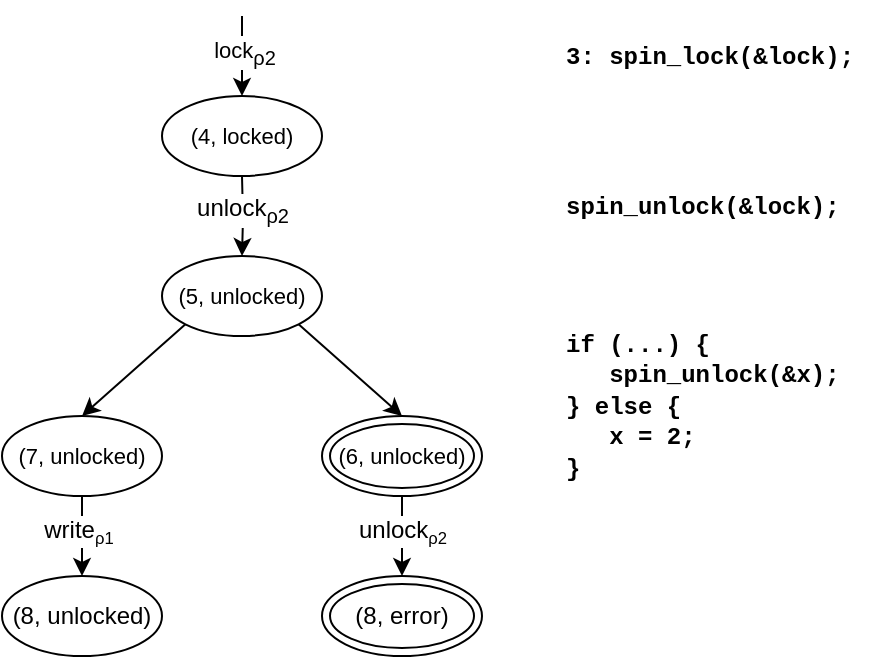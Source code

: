 <mxfile version="13.0.1" type="device"><diagram id="bZE76Elo-nLqv256qLl0" name="Page-1"><mxGraphModel dx="946" dy="642" grid="1" gridSize="10" guides="1" tooltips="1" connect="1" arrows="1" fold="1" page="1" pageScale="1" pageWidth="827" pageHeight="1169" math="0" shadow="0"><root><mxCell id="0"/><mxCell id="1" parent="0"/><mxCell id="WeEwtLU2YXuKKylON2Kn-1" value="" style="group" parent="1" vertex="1" connectable="0"><mxGeometry x="40" y="40" width="240" height="320" as="geometry"/></mxCell><mxCell id="5weSa2UVw71cW_7Agxid-22" value="&lt;font style=&quot;font-size: 11px;&quot;&gt;(5, unlocked)&lt;/font&gt;" style="ellipse;whiteSpace=wrap;html=1;fontSize=11;" parent="WeEwtLU2YXuKKylON2Kn-1" vertex="1"><mxGeometry x="80" y="120" width="80" height="40" as="geometry"/></mxCell><mxCell id="5weSa2UVw71cW_7Agxid-23" value="&lt;font style=&quot;font-size: 11px;&quot;&gt;(7,&amp;nbsp;unlocked)&lt;/font&gt;" style="ellipse;whiteSpace=wrap;html=1;fontSize=11;" parent="WeEwtLU2YXuKKylON2Kn-1" vertex="1"><mxGeometry y="200" width="80" height="40" as="geometry"/></mxCell><mxCell id="5weSa2UVw71cW_7Agxid-38" style="rounded=0;orthogonalLoop=1;jettySize=auto;html=1;exitX=0;exitY=1;exitDx=0;exitDy=0;entryX=0.5;entryY=0;entryDx=0;entryDy=0;fontSize=10;" parent="WeEwtLU2YXuKKylON2Kn-1" source="5weSa2UVw71cW_7Agxid-22" target="5weSa2UVw71cW_7Agxid-23" edge="1"><mxGeometry relative="1" as="geometry"/></mxCell><mxCell id="5weSa2UVw71cW_7Agxid-24" value="&lt;font style=&quot;font-size: 11px;&quot;&gt;&lt;span style=&quot;white-space: normal; font-size: 11px;&quot;&gt;(6, unlocked)&lt;/span&gt;&lt;/font&gt;" style="ellipse;shape=doubleEllipse;whiteSpace=wrap;html=1;fontSize=11;" parent="WeEwtLU2YXuKKylON2Kn-1" vertex="1"><mxGeometry x="160" y="200" width="80" height="40" as="geometry"/></mxCell><mxCell id="5weSa2UVw71cW_7Agxid-39" style="rounded=0;orthogonalLoop=1;jettySize=auto;html=1;exitX=1;exitY=1;exitDx=0;exitDy=0;entryX=0.5;entryY=0;entryDx=0;entryDy=0;fontSize=10;" parent="WeEwtLU2YXuKKylON2Kn-1" source="5weSa2UVw71cW_7Agxid-22" target="5weSa2UVw71cW_7Agxid-24" edge="1"><mxGeometry relative="1" as="geometry"/></mxCell><mxCell id="5weSa2UVw71cW_7Agxid-25" value="&lt;font style=&quot;font-size: 12px&quot;&gt;&lt;span style=&quot;white-space: normal&quot;&gt;(8, error)&lt;/span&gt;&lt;/font&gt;" style="ellipse;shape=doubleEllipse;whiteSpace=wrap;html=1;fontSize=10;" parent="WeEwtLU2YXuKKylON2Kn-1" vertex="1"><mxGeometry x="160" y="280" width="80" height="40" as="geometry"/></mxCell><mxCell id="5weSa2UVw71cW_7Agxid-41" style="rounded=0;orthogonalLoop=1;jettySize=auto;html=1;exitX=0.5;exitY=1;exitDx=0;exitDy=0;fontSize=10;entryX=0.5;entryY=0;entryDx=0;entryDy=0;" parent="WeEwtLU2YXuKKylON2Kn-1" source="5weSa2UVw71cW_7Agxid-23" target="iowEzdVCIUToP_R_yXYE-2" edge="1"><mxGeometry relative="1" as="geometry"><mxPoint x="40" y="280" as="targetPoint"/></mxGeometry></mxCell><mxCell id="5weSa2UVw71cW_7Agxid-45" value="&lt;span style=&quot;font-size: 12px&quot;&gt;write&lt;/span&gt;&lt;sub&gt;ρ1&lt;/sub&gt;" style="text;html=1;align=center;verticalAlign=middle;resizable=0;points=[];labelBackgroundColor=#ffffff;fontSize=10;" parent="5weSa2UVw71cW_7Agxid-41" vertex="1" connectable="0"><mxGeometry x="-0.142" y="-2" relative="1" as="geometry"><mxPoint as="offset"/></mxGeometry></mxCell><mxCell id="5weSa2UVw71cW_7Agxid-40" style="rounded=0;orthogonalLoop=1;jettySize=auto;html=1;exitX=0.5;exitY=1;exitDx=0;exitDy=0;fontSize=10;entryX=0.5;entryY=0;entryDx=0;entryDy=0;" parent="WeEwtLU2YXuKKylON2Kn-1" source="5weSa2UVw71cW_7Agxid-24" target="5weSa2UVw71cW_7Agxid-25" edge="1"><mxGeometry relative="1" as="geometry"><mxPoint x="210" y="270" as="targetPoint"/></mxGeometry></mxCell><mxCell id="5weSa2UVw71cW_7Agxid-46" value="&lt;span style=&quot;font-size: 12px&quot;&gt;unlock&lt;/span&gt;&lt;sub&gt;ρ2&lt;/sub&gt;" style="text;html=1;align=center;verticalAlign=middle;resizable=0;points=[];labelBackgroundColor=#ffffff;fontSize=10;" parent="5weSa2UVw71cW_7Agxid-40" vertex="1" connectable="0"><mxGeometry x="-0.121" y="1" relative="1" as="geometry"><mxPoint x="-1" y="-1" as="offset"/></mxGeometry></mxCell><mxCell id="5weSa2UVw71cW_7Agxid-29" value="" style="endArrow=classic;html=1;exitX=0.5;exitY=1;exitDx=0;exitDy=0;entryX=0.5;entryY=0;entryDx=0;entryDy=0;" parent="WeEwtLU2YXuKKylON2Kn-1" edge="1"><mxGeometry width="50" height="50" relative="1" as="geometry"><mxPoint x="120" as="sourcePoint"/><mxPoint x="120" y="40" as="targetPoint"/></mxGeometry></mxCell><mxCell id="MVPLf__4DZIsiKaW9csZ-1" value="lock&lt;span style=&quot;font-size: 12px&quot;&gt;&lt;sub&gt;ρ2&lt;/sub&gt;&lt;/span&gt;" style="edgeLabel;html=1;align=center;verticalAlign=middle;resizable=0;points=[];" vertex="1" connectable="0" parent="5weSa2UVw71cW_7Agxid-29"><mxGeometry x="-0.1" y="1" relative="1" as="geometry"><mxPoint as="offset"/></mxGeometry></mxCell><mxCell id="5weSa2UVw71cW_7Agxid-37" style="edgeStyle=orthogonalEdgeStyle;rounded=0;orthogonalLoop=1;jettySize=auto;html=1;exitX=0.5;exitY=1;exitDx=0;exitDy=0;entryX=0.5;entryY=0;entryDx=0;entryDy=0;fontSize=10;" parent="WeEwtLU2YXuKKylON2Kn-1" target="5weSa2UVw71cW_7Agxid-22" edge="1"><mxGeometry relative="1" as="geometry"><mxPoint x="120" y="80" as="sourcePoint"/></mxGeometry></mxCell><mxCell id="5weSa2UVw71cW_7Agxid-42" value="&lt;span style=&quot;font-size: 12px&quot;&gt;unlock&lt;sub&gt;ρ2&lt;/sub&gt;&lt;/span&gt;" style="text;html=1;align=center;verticalAlign=middle;resizable=0;points=[];labelBackgroundColor=#ffffff;fontSize=10;" parent="5weSa2UVw71cW_7Agxid-37" vertex="1" connectable="0"><mxGeometry x="-0.15" y="-1" relative="1" as="geometry"><mxPoint as="offset"/></mxGeometry></mxCell><mxCell id="iowEzdVCIUToP_R_yXYE-2" value="&lt;font style=&quot;font-size: 12px&quot;&gt;(8,&amp;nbsp;unlocked)&lt;/font&gt;" style="ellipse;whiteSpace=wrap;html=1;fontSize=10;" parent="WeEwtLU2YXuKKylON2Kn-1" vertex="1"><mxGeometry y="280" width="80" height="40" as="geometry"/></mxCell><mxCell id="MVPLf__4DZIsiKaW9csZ-2" value="&lt;font style=&quot;font-size: 11px;&quot;&gt;(4, locked)&lt;/font&gt;" style="ellipse;whiteSpace=wrap;html=1;fontSize=11;" vertex="1" parent="WeEwtLU2YXuKKylON2Kn-1"><mxGeometry x="80" y="40" width="80" height="40" as="geometry"/></mxCell><mxCell id="5YqMs9lKsDn86f2Dka1f-2" value="" style="group" parent="1" vertex="1" connectable="0"><mxGeometry x="320" y="50" width="160" height="225" as="geometry"/></mxCell><mxCell id="Pvk2FdC-aQeLnYgF8jgj-7" value="&lt;font face=&quot;Courier New&quot;&gt;spin_unlock(&amp;amp;lock);&lt;/font&gt;" style="text;html=1;align=left;verticalAlign=middle;resizable=0;points=[];autosize=1;fontStyle=1" parent="5YqMs9lKsDn86f2Dka1f-2" vertex="1"><mxGeometry y="75" width="150" height="20" as="geometry"/></mxCell><mxCell id="Pvk2FdC-aQeLnYgF8jgj-14" value="&lt;font face=&quot;Courier New&quot;&gt;if (...) { &lt;br&gt;&amp;nbsp; &amp;nbsp;spin_unlock(&amp;amp;x);&lt;/font&gt;&lt;font face=&quot;Courier New&quot;&gt;&lt;br&gt;} else { &lt;br&gt;&amp;nbsp; &amp;nbsp;x = 2;&lt;/font&gt;&lt;font face=&quot;Courier New&quot;&gt;&lt;br&gt;}&lt;/font&gt;" style="text;html=1;align=left;verticalAlign=middle;resizable=0;points=[];autosize=1;fontStyle=1" parent="5YqMs9lKsDn86f2Dka1f-2" vertex="1"><mxGeometry y="145" width="150" height="80" as="geometry"/></mxCell><mxCell id="5YqMs9lKsDn86f2Dka1f-1" value="&lt;font face=&quot;Courier New&quot;&gt;3: spin_lock(&amp;amp;lock);&lt;/font&gt;" style="text;html=1;align=left;verticalAlign=middle;resizable=0;points=[];autosize=1;fontStyle=1" parent="5YqMs9lKsDn86f2Dka1f-2" vertex="1"><mxGeometry width="160" height="20" as="geometry"/></mxCell></root></mxGraphModel></diagram></mxfile>